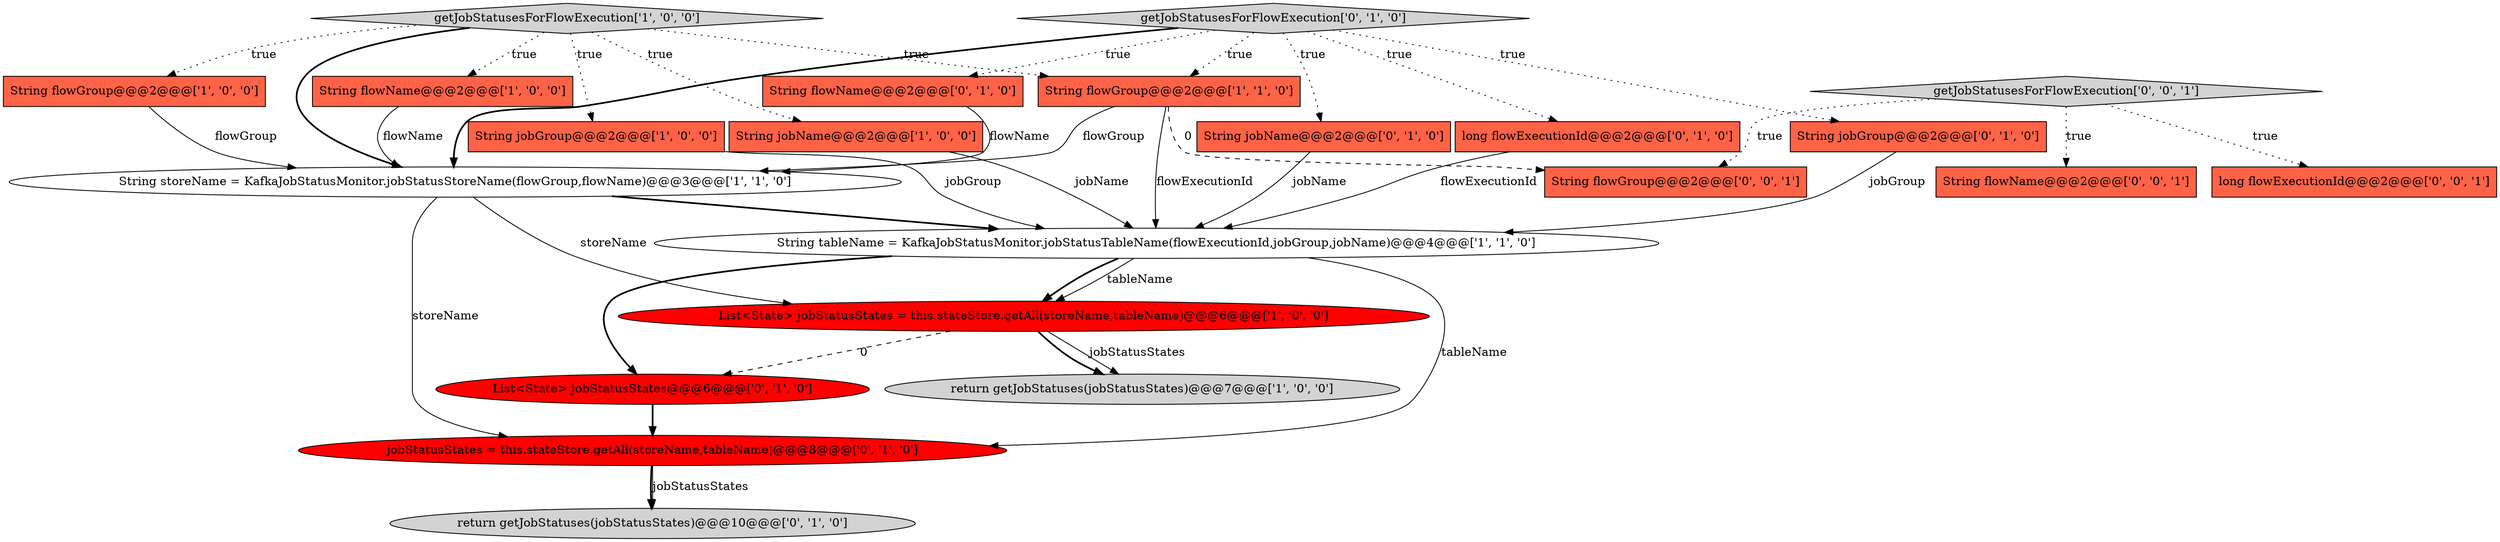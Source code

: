 digraph {
5 [style = filled, label = "getJobStatusesForFlowExecution['1', '0', '0']", fillcolor = lightgray, shape = diamond image = "AAA0AAABBB1BBB"];
13 [style = filled, label = "String jobName@@@2@@@['0', '1', '0']", fillcolor = tomato, shape = box image = "AAA0AAABBB2BBB"];
9 [style = filled, label = "return getJobStatuses(jobStatusStates)@@@7@@@['1', '0', '0']", fillcolor = lightgray, shape = ellipse image = "AAA0AAABBB1BBB"];
8 [style = filled, label = "String tableName = KafkaJobStatusMonitor.jobStatusTableName(flowExecutionId,jobGroup,jobName)@@@4@@@['1', '1', '0']", fillcolor = white, shape = ellipse image = "AAA0AAABBB1BBB"];
12 [style = filled, label = "long flowExecutionId@@@2@@@['0', '1', '0']", fillcolor = tomato, shape = box image = "AAA0AAABBB2BBB"];
11 [style = filled, label = "getJobStatusesForFlowExecution['0', '1', '0']", fillcolor = lightgray, shape = diamond image = "AAA0AAABBB2BBB"];
0 [style = filled, label = "String storeName = KafkaJobStatusMonitor.jobStatusStoreName(flowGroup,flowName)@@@3@@@['1', '1', '0']", fillcolor = white, shape = ellipse image = "AAA0AAABBB1BBB"];
10 [style = filled, label = "jobStatusStates = this.stateStore.getAll(storeName,tableName)@@@8@@@['0', '1', '0']", fillcolor = red, shape = ellipse image = "AAA1AAABBB2BBB"];
14 [style = filled, label = "String flowName@@@2@@@['0', '1', '0']", fillcolor = tomato, shape = box image = "AAA0AAABBB2BBB"];
1 [style = filled, label = "String jobName@@@2@@@['1', '0', '0']", fillcolor = tomato, shape = box image = "AAA0AAABBB1BBB"];
19 [style = filled, label = "String flowName@@@2@@@['0', '0', '1']", fillcolor = tomato, shape = box image = "AAA0AAABBB3BBB"];
3 [style = filled, label = "String flowName@@@2@@@['1', '0', '0']", fillcolor = tomato, shape = box image = "AAA0AAABBB1BBB"];
21 [style = filled, label = "getJobStatusesForFlowExecution['0', '0', '1']", fillcolor = lightgray, shape = diamond image = "AAA0AAABBB3BBB"];
20 [style = filled, label = "String flowGroup@@@2@@@['0', '0', '1']", fillcolor = tomato, shape = box image = "AAA0AAABBB3BBB"];
2 [style = filled, label = "String flowGroup@@@2@@@['1', '0', '0']", fillcolor = tomato, shape = box image = "AAA0AAABBB1BBB"];
18 [style = filled, label = "long flowExecutionId@@@2@@@['0', '0', '1']", fillcolor = tomato, shape = box image = "AAA0AAABBB3BBB"];
16 [style = filled, label = "String jobGroup@@@2@@@['0', '1', '0']", fillcolor = tomato, shape = box image = "AAA0AAABBB2BBB"];
17 [style = filled, label = "List<State> jobStatusStates@@@6@@@['0', '1', '0']", fillcolor = red, shape = ellipse image = "AAA1AAABBB2BBB"];
6 [style = filled, label = "String flowGroup@@@2@@@['1', '1', '0']", fillcolor = tomato, shape = box image = "AAA0AAABBB1BBB"];
15 [style = filled, label = "return getJobStatuses(jobStatusStates)@@@10@@@['0', '1', '0']", fillcolor = lightgray, shape = ellipse image = "AAA0AAABBB2BBB"];
4 [style = filled, label = "String jobGroup@@@2@@@['1', '0', '0']", fillcolor = tomato, shape = box image = "AAA0AAABBB1BBB"];
7 [style = filled, label = "List<State> jobStatusStates = this.stateStore.getAll(storeName,tableName)@@@6@@@['1', '0', '0']", fillcolor = red, shape = ellipse image = "AAA1AAABBB1BBB"];
7->9 [style = solid, label="jobStatusStates"];
17->10 [style = bold, label=""];
21->20 [style = dotted, label="true"];
10->15 [style = bold, label=""];
10->15 [style = solid, label="jobStatusStates"];
0->10 [style = solid, label="storeName"];
21->18 [style = dotted, label="true"];
7->17 [style = dashed, label="0"];
6->20 [style = dashed, label="0"];
5->1 [style = dotted, label="true"];
12->8 [style = solid, label="flowExecutionId"];
11->12 [style = dotted, label="true"];
11->14 [style = dotted, label="true"];
0->7 [style = solid, label="storeName"];
6->0 [style = solid, label="flowGroup"];
5->6 [style = dotted, label="true"];
11->13 [style = dotted, label="true"];
5->3 [style = dotted, label="true"];
5->4 [style = dotted, label="true"];
8->7 [style = bold, label=""];
4->8 [style = solid, label="jobGroup"];
7->9 [style = bold, label=""];
8->17 [style = bold, label=""];
13->8 [style = solid, label="jobName"];
11->0 [style = bold, label=""];
16->8 [style = solid, label="jobGroup"];
5->0 [style = bold, label=""];
3->0 [style = solid, label="flowName"];
14->0 [style = solid, label="flowName"];
11->6 [style = dotted, label="true"];
8->7 [style = solid, label="tableName"];
6->8 [style = solid, label="flowExecutionId"];
21->19 [style = dotted, label="true"];
2->0 [style = solid, label="flowGroup"];
0->8 [style = bold, label=""];
11->16 [style = dotted, label="true"];
1->8 [style = solid, label="jobName"];
8->10 [style = solid, label="tableName"];
5->2 [style = dotted, label="true"];
}
